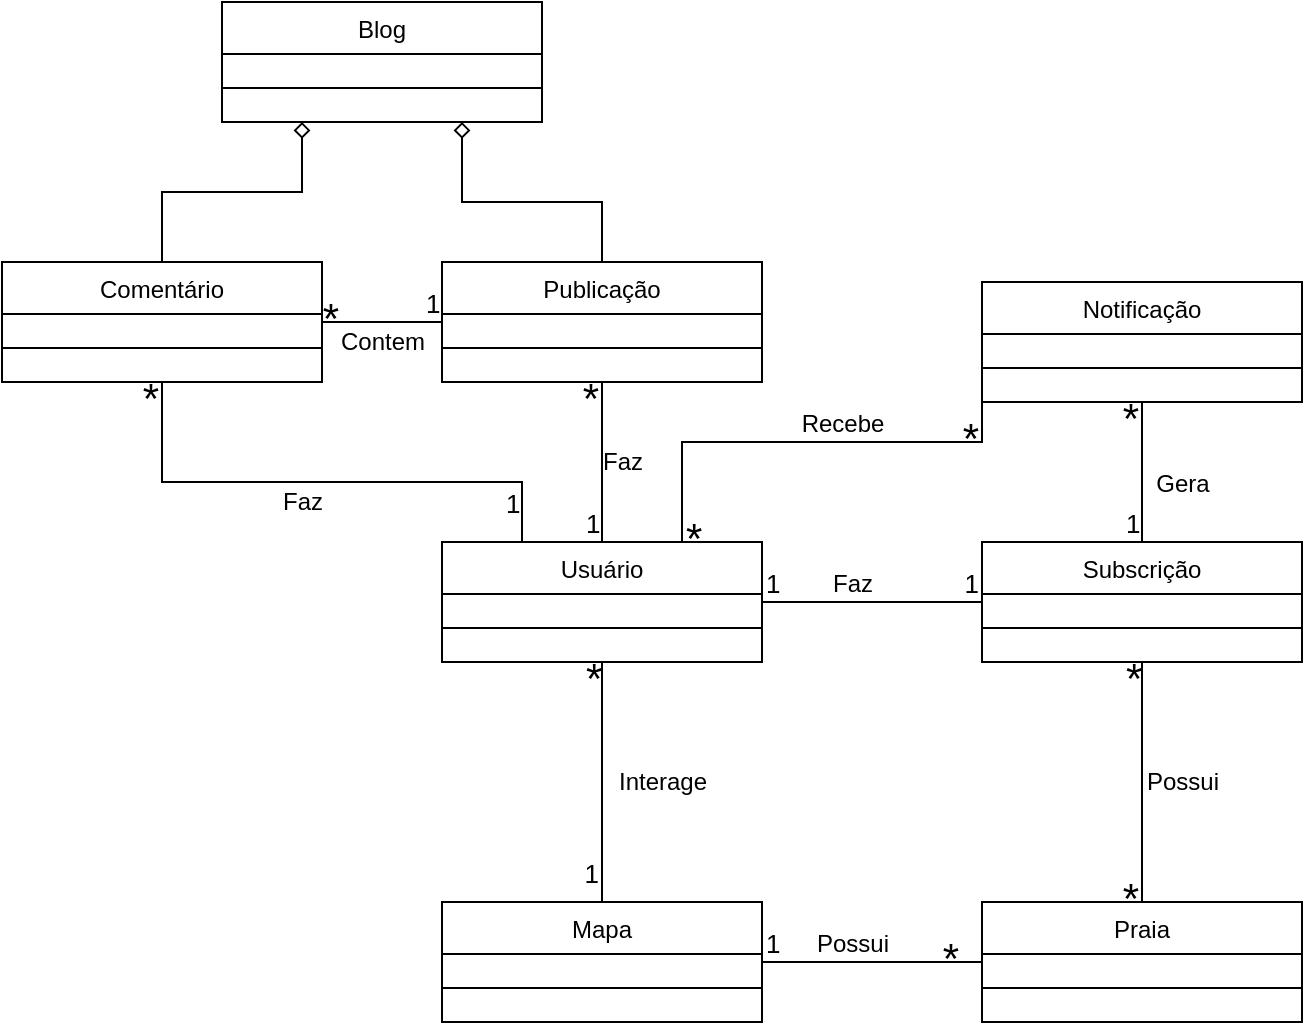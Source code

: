 <mxfile version="24.7.8">
  <diagram id="C5RBs43oDa-KdzZeNtuy" name="Page-1">
    <mxGraphModel dx="1511" dy="737" grid="1" gridSize="10" guides="1" tooltips="1" connect="1" arrows="1" fold="1" page="1" pageScale="1" pageWidth="827" pageHeight="1169" math="0" shadow="0">
      <root>
        <mxCell id="WIyWlLk6GJQsqaUBKTNV-0" />
        <mxCell id="WIyWlLk6GJQsqaUBKTNV-1" parent="WIyWlLk6GJQsqaUBKTNV-0" />
        <mxCell id="zkfFHV4jXpPFQw0GAbJ--0" value="Usuário" style="swimlane;fontStyle=0;align=center;verticalAlign=top;childLayout=stackLayout;horizontal=1;startSize=26;horizontalStack=0;resizeParent=1;resizeLast=0;collapsible=1;marginBottom=0;rounded=0;shadow=0;strokeWidth=1;" parent="WIyWlLk6GJQsqaUBKTNV-1" vertex="1">
          <mxGeometry x="160" y="410" width="160" height="60" as="geometry">
            <mxRectangle x="230" y="140" width="160" height="26" as="alternateBounds" />
          </mxGeometry>
        </mxCell>
        <mxCell id="zkfFHV4jXpPFQw0GAbJ--4" value="" style="line;html=1;strokeWidth=1;align=left;verticalAlign=middle;spacingTop=-1;spacingLeft=3;spacingRight=3;rotatable=0;labelPosition=right;points=[];portConstraint=eastwest;" parent="zkfFHV4jXpPFQw0GAbJ--0" vertex="1">
          <mxGeometry y="26" width="160" height="34" as="geometry" />
        </mxCell>
        <mxCell id="zkfFHV4jXpPFQw0GAbJ--26" value="" style="endArrow=none;shadow=0;strokeWidth=1;rounded=0;curved=0;endFill=0;edgeStyle=elbowEdgeStyle;elbow=vertical;exitX=1;exitY=0.5;exitDx=0;exitDy=0;entryX=0;entryY=0.5;entryDx=0;entryDy=0;" parent="WIyWlLk6GJQsqaUBKTNV-1" source="zkfFHV4jXpPFQw0GAbJ--0" target="yDS9mDHi-8fYseFqPqwo-4" edge="1">
          <mxGeometry x="0.5" y="41" relative="1" as="geometry">
            <mxPoint x="420" y="190" as="sourcePoint" />
            <mxPoint x="490" y="440" as="targetPoint" />
            <mxPoint x="-40" y="32" as="offset" />
            <Array as="points">
              <mxPoint x="390" y="440" />
            </Array>
          </mxGeometry>
        </mxCell>
        <mxCell id="zkfFHV4jXpPFQw0GAbJ--27" value="1" style="resizable=0;align=left;verticalAlign=bottom;labelBackgroundColor=none;fontSize=13;" parent="zkfFHV4jXpPFQw0GAbJ--26" connectable="0" vertex="1">
          <mxGeometry x="-1" relative="1" as="geometry">
            <mxPoint as="offset" />
          </mxGeometry>
        </mxCell>
        <mxCell id="zkfFHV4jXpPFQw0GAbJ--28" value="1" style="resizable=0;align=right;verticalAlign=bottom;labelBackgroundColor=none;fontSize=13;" parent="zkfFHV4jXpPFQw0GAbJ--26" connectable="0" vertex="1">
          <mxGeometry x="1" relative="1" as="geometry">
            <mxPoint as="offset" />
          </mxGeometry>
        </mxCell>
        <mxCell id="zkfFHV4jXpPFQw0GAbJ--29" value="Faz" style="text;html=1;resizable=0;points=[];;align=center;verticalAlign=middle;labelBackgroundColor=none;rounded=0;shadow=0;strokeWidth=1;fontSize=12;" parent="zkfFHV4jXpPFQw0GAbJ--26" vertex="1" connectable="0">
          <mxGeometry x="0.5" y="49" relative="1" as="geometry">
            <mxPoint x="-38" y="40" as="offset" />
          </mxGeometry>
        </mxCell>
        <mxCell id="yDS9mDHi-8fYseFqPqwo-0" value="Blog" style="swimlane;fontStyle=0;align=center;verticalAlign=top;childLayout=stackLayout;horizontal=1;startSize=26;horizontalStack=0;resizeParent=1;resizeLast=0;collapsible=1;marginBottom=0;rounded=0;shadow=0;strokeWidth=1;" parent="WIyWlLk6GJQsqaUBKTNV-1" vertex="1">
          <mxGeometry x="50" y="140" width="160" height="60" as="geometry">
            <mxRectangle x="230" y="140" width="160" height="26" as="alternateBounds" />
          </mxGeometry>
        </mxCell>
        <mxCell id="yDS9mDHi-8fYseFqPqwo-1" value="" style="line;html=1;strokeWidth=1;align=left;verticalAlign=middle;spacingTop=-1;spacingLeft=3;spacingRight=3;rotatable=0;labelPosition=right;points=[];portConstraint=eastwest;" parent="yDS9mDHi-8fYseFqPqwo-0" vertex="1">
          <mxGeometry y="26" width="160" height="34" as="geometry" />
        </mxCell>
        <mxCell id="yDS9mDHi-8fYseFqPqwo-2" value="Praia" style="swimlane;fontStyle=0;align=center;verticalAlign=top;childLayout=stackLayout;horizontal=1;startSize=26;horizontalStack=0;resizeParent=1;resizeLast=0;collapsible=1;marginBottom=0;rounded=0;shadow=0;strokeWidth=1;" parent="WIyWlLk6GJQsqaUBKTNV-1" vertex="1">
          <mxGeometry x="430" y="590" width="160" height="60" as="geometry">
            <mxRectangle x="230" y="140" width="160" height="26" as="alternateBounds" />
          </mxGeometry>
        </mxCell>
        <mxCell id="yDS9mDHi-8fYseFqPqwo-3" value="" style="line;html=1;strokeWidth=1;align=left;verticalAlign=middle;spacingTop=-1;spacingLeft=3;spacingRight=3;rotatable=0;labelPosition=right;points=[];portConstraint=eastwest;" parent="yDS9mDHi-8fYseFqPqwo-2" vertex="1">
          <mxGeometry y="26" width="160" height="34" as="geometry" />
        </mxCell>
        <mxCell id="yDS9mDHi-8fYseFqPqwo-4" value="Subscrição" style="swimlane;fontStyle=0;align=center;verticalAlign=top;childLayout=stackLayout;horizontal=1;startSize=26;horizontalStack=0;resizeParent=1;resizeLast=0;collapsible=1;marginBottom=0;rounded=0;shadow=0;strokeWidth=1;" parent="WIyWlLk6GJQsqaUBKTNV-1" vertex="1">
          <mxGeometry x="430" y="410" width="160" height="60" as="geometry">
            <mxRectangle x="230" y="140" width="160" height="26" as="alternateBounds" />
          </mxGeometry>
        </mxCell>
        <mxCell id="yDS9mDHi-8fYseFqPqwo-5" value="" style="line;html=1;strokeWidth=1;align=left;verticalAlign=middle;spacingTop=-1;spacingLeft=3;spacingRight=3;rotatable=0;labelPosition=right;points=[];portConstraint=eastwest;" parent="yDS9mDHi-8fYseFqPqwo-4" vertex="1">
          <mxGeometry y="26" width="160" height="34" as="geometry" />
        </mxCell>
        <mxCell id="yDS9mDHi-8fYseFqPqwo-6" value="Mapa" style="swimlane;fontStyle=0;align=center;verticalAlign=top;childLayout=stackLayout;horizontal=1;startSize=26;horizontalStack=0;resizeParent=1;resizeLast=0;collapsible=1;marginBottom=0;rounded=0;shadow=0;strokeWidth=1;" parent="WIyWlLk6GJQsqaUBKTNV-1" vertex="1">
          <mxGeometry x="160" y="590" width="160" height="60" as="geometry">
            <mxRectangle x="230" y="140" width="160" height="26" as="alternateBounds" />
          </mxGeometry>
        </mxCell>
        <mxCell id="yDS9mDHi-8fYseFqPqwo-7" value="" style="line;html=1;strokeWidth=1;align=left;verticalAlign=middle;spacingTop=-1;spacingLeft=3;spacingRight=3;rotatable=0;labelPosition=right;points=[];portConstraint=eastwest;" parent="yDS9mDHi-8fYseFqPqwo-6" vertex="1">
          <mxGeometry y="26" width="160" height="34" as="geometry" />
        </mxCell>
        <mxCell id="yDS9mDHi-8fYseFqPqwo-8" value="Notificação" style="swimlane;fontStyle=0;align=center;verticalAlign=top;childLayout=stackLayout;horizontal=1;startSize=26;horizontalStack=0;resizeParent=1;resizeLast=0;collapsible=1;marginBottom=0;rounded=0;shadow=0;strokeWidth=1;" parent="WIyWlLk6GJQsqaUBKTNV-1" vertex="1">
          <mxGeometry x="430" y="280" width="160" height="60" as="geometry">
            <mxRectangle x="230" y="140" width="160" height="26" as="alternateBounds" />
          </mxGeometry>
        </mxCell>
        <mxCell id="yDS9mDHi-8fYseFqPqwo-9" value="" style="line;html=1;strokeWidth=1;align=left;verticalAlign=middle;spacingTop=-1;spacingLeft=3;spacingRight=3;rotatable=0;labelPosition=right;points=[];portConstraint=eastwest;" parent="yDS9mDHi-8fYseFqPqwo-8" vertex="1">
          <mxGeometry y="26" width="160" height="34" as="geometry" />
        </mxCell>
        <mxCell id="yDS9mDHi-8fYseFqPqwo-10" value="" style="endArrow=none;shadow=0;strokeWidth=1;rounded=0;curved=0;endFill=0;edgeStyle=elbowEdgeStyle;elbow=vertical;exitX=0.5;exitY=1;exitDx=0;exitDy=0;entryX=0.5;entryY=0;entryDx=0;entryDy=0;" parent="WIyWlLk6GJQsqaUBKTNV-1" source="zkfFHV4jXpPFQw0GAbJ--0" target="yDS9mDHi-8fYseFqPqwo-6" edge="1">
          <mxGeometry x="0.5" y="41" relative="1" as="geometry">
            <mxPoint x="270" y="540" as="sourcePoint" />
            <mxPoint x="400" y="540" as="targetPoint" />
            <mxPoint x="-40" y="32" as="offset" />
            <Array as="points">
              <mxPoint x="270" y="530" />
            </Array>
          </mxGeometry>
        </mxCell>
        <mxCell id="yDS9mDHi-8fYseFqPqwo-11" value="*" style="resizable=0;align=left;verticalAlign=bottom;labelBackgroundColor=none;fontSize=21;" parent="yDS9mDHi-8fYseFqPqwo-10" connectable="0" vertex="1">
          <mxGeometry x="-1" relative="1" as="geometry">
            <mxPoint x="-10" y="20" as="offset" />
          </mxGeometry>
        </mxCell>
        <mxCell id="yDS9mDHi-8fYseFqPqwo-12" value="1" style="resizable=0;align=right;verticalAlign=bottom;labelBackgroundColor=none;fontSize=13;" parent="yDS9mDHi-8fYseFqPqwo-10" connectable="0" vertex="1">
          <mxGeometry x="1" relative="1" as="geometry">
            <mxPoint y="-5" as="offset" />
          </mxGeometry>
        </mxCell>
        <mxCell id="yDS9mDHi-8fYseFqPqwo-13" value="Interage" style="text;html=1;resizable=0;points=[];;align=center;verticalAlign=middle;labelBackgroundColor=none;rounded=0;shadow=0;strokeWidth=1;fontSize=12;" parent="yDS9mDHi-8fYseFqPqwo-10" vertex="1" connectable="0">
          <mxGeometry x="0.5" y="49" relative="1" as="geometry">
            <mxPoint x="-19" y="-30" as="offset" />
          </mxGeometry>
        </mxCell>
        <mxCell id="yDS9mDHi-8fYseFqPqwo-14" value="" style="endArrow=none;shadow=0;strokeWidth=1;rounded=0;curved=0;endFill=0;edgeStyle=elbowEdgeStyle;elbow=vertical;exitX=0.5;exitY=0;exitDx=0;exitDy=0;entryX=0.5;entryY=1;entryDx=0;entryDy=0;" parent="WIyWlLk6GJQsqaUBKTNV-1" source="zkfFHV4jXpPFQw0GAbJ--0" target="yDS9mDHi-8fYseFqPqwo-19" edge="1">
          <mxGeometry x="0.5" y="41" relative="1" as="geometry">
            <mxPoint x="220" y="360" as="sourcePoint" />
            <mxPoint x="400" y="340" as="targetPoint" />
            <mxPoint x="-40" y="32" as="offset" />
            <Array as="points">
              <mxPoint x="250" y="370" />
            </Array>
          </mxGeometry>
        </mxCell>
        <mxCell id="yDS9mDHi-8fYseFqPqwo-15" value="1" style="resizable=0;align=left;verticalAlign=bottom;labelBackgroundColor=none;fontSize=13;" parent="yDS9mDHi-8fYseFqPqwo-14" connectable="0" vertex="1">
          <mxGeometry x="-1" relative="1" as="geometry">
            <mxPoint x="-10" as="offset" />
          </mxGeometry>
        </mxCell>
        <mxCell id="yDS9mDHi-8fYseFqPqwo-16" value="*" style="resizable=0;align=right;verticalAlign=bottom;labelBackgroundColor=none;fontSize=21;" parent="yDS9mDHi-8fYseFqPqwo-14" connectable="0" vertex="1">
          <mxGeometry x="1" relative="1" as="geometry">
            <mxPoint y="20" as="offset" />
          </mxGeometry>
        </mxCell>
        <mxCell id="yDS9mDHi-8fYseFqPqwo-17" value="Faz" style="text;html=1;resizable=0;points=[];;align=center;verticalAlign=middle;labelBackgroundColor=none;rounded=0;shadow=0;strokeWidth=1;fontSize=12;" parent="yDS9mDHi-8fYseFqPqwo-14" vertex="1" connectable="0">
          <mxGeometry x="0.5" y="49" relative="1" as="geometry">
            <mxPoint x="59" y="20" as="offset" />
          </mxGeometry>
        </mxCell>
        <mxCell id="yDS9mDHi-8fYseFqPqwo-27" style="edgeStyle=orthogonalEdgeStyle;rounded=0;orthogonalLoop=1;jettySize=auto;html=1;endArrow=diamond;endFill=0;entryX=0.75;entryY=1;entryDx=0;entryDy=0;exitX=0.5;exitY=0;exitDx=0;exitDy=0;" parent="WIyWlLk6GJQsqaUBKTNV-1" source="yDS9mDHi-8fYseFqPqwo-19" target="yDS9mDHi-8fYseFqPqwo-0" edge="1">
          <mxGeometry relative="1" as="geometry">
            <mxPoint x="240" y="200" as="targetPoint" />
            <Array as="points">
              <mxPoint x="240" y="240" />
              <mxPoint x="170" y="240" />
            </Array>
          </mxGeometry>
        </mxCell>
        <mxCell id="yDS9mDHi-8fYseFqPqwo-19" value="Publicação" style="swimlane;fontStyle=0;align=center;verticalAlign=top;childLayout=stackLayout;horizontal=1;startSize=26;horizontalStack=0;resizeParent=1;resizeLast=0;collapsible=1;marginBottom=0;rounded=0;shadow=0;strokeWidth=1;" parent="WIyWlLk6GJQsqaUBKTNV-1" vertex="1">
          <mxGeometry x="160" y="270" width="160" height="60" as="geometry">
            <mxRectangle x="230" y="140" width="160" height="26" as="alternateBounds" />
          </mxGeometry>
        </mxCell>
        <mxCell id="yDS9mDHi-8fYseFqPqwo-20" value="" style="line;html=1;strokeWidth=1;align=left;verticalAlign=middle;spacingTop=-1;spacingLeft=3;spacingRight=3;rotatable=0;labelPosition=right;points=[];portConstraint=eastwest;" parent="yDS9mDHi-8fYseFqPqwo-19" vertex="1">
          <mxGeometry y="26" width="160" height="34" as="geometry" />
        </mxCell>
        <mxCell id="yDS9mDHi-8fYseFqPqwo-28" value="" style="endArrow=none;shadow=0;strokeWidth=1;rounded=0;curved=0;endFill=0;edgeStyle=elbowEdgeStyle;elbow=vertical;exitX=1;exitY=0.5;exitDx=0;exitDy=0;entryX=0;entryY=0.5;entryDx=0;entryDy=0;" parent="WIyWlLk6GJQsqaUBKTNV-1" source="yDS9mDHi-8fYseFqPqwo-6" target="yDS9mDHi-8fYseFqPqwo-2" edge="1">
          <mxGeometry x="0.5" y="41" relative="1" as="geometry">
            <mxPoint x="359" y="560" as="sourcePoint" />
            <mxPoint x="469" y="560" as="targetPoint" />
            <mxPoint x="-40" y="32" as="offset" />
            <Array as="points">
              <mxPoint x="370" y="620" />
            </Array>
          </mxGeometry>
        </mxCell>
        <mxCell id="yDS9mDHi-8fYseFqPqwo-29" value="1" style="resizable=0;align=left;verticalAlign=bottom;labelBackgroundColor=none;fontSize=13;" parent="yDS9mDHi-8fYseFqPqwo-28" connectable="0" vertex="1">
          <mxGeometry x="-1" relative="1" as="geometry">
            <mxPoint as="offset" />
          </mxGeometry>
        </mxCell>
        <mxCell id="yDS9mDHi-8fYseFqPqwo-30" value="*" style="resizable=0;align=right;verticalAlign=bottom;labelBackgroundColor=none;fontSize=21;" parent="yDS9mDHi-8fYseFqPqwo-28" connectable="0" vertex="1">
          <mxGeometry x="1" relative="1" as="geometry">
            <mxPoint x="-10" y="10" as="offset" />
          </mxGeometry>
        </mxCell>
        <mxCell id="yDS9mDHi-8fYseFqPqwo-31" value="Possui" style="text;html=1;resizable=0;points=[];;align=center;verticalAlign=middle;labelBackgroundColor=none;rounded=0;shadow=0;strokeWidth=1;fontSize=12;" parent="yDS9mDHi-8fYseFqPqwo-28" vertex="1" connectable="0">
          <mxGeometry x="0.5" y="49" relative="1" as="geometry">
            <mxPoint x="-38" y="40" as="offset" />
          </mxGeometry>
        </mxCell>
        <mxCell id="yDS9mDHi-8fYseFqPqwo-32" value="" style="endArrow=none;shadow=0;strokeWidth=1;rounded=0;curved=0;endFill=0;edgeStyle=elbowEdgeStyle;elbow=vertical;exitX=0.5;exitY=1;exitDx=0;exitDy=0;entryX=0.5;entryY=0;entryDx=0;entryDy=0;" parent="WIyWlLk6GJQsqaUBKTNV-1" source="yDS9mDHi-8fYseFqPqwo-4" target="yDS9mDHi-8fYseFqPqwo-2" edge="1">
          <mxGeometry x="0.5" y="41" relative="1" as="geometry">
            <mxPoint x="455" y="520" as="sourcePoint" />
            <mxPoint x="565" y="520" as="targetPoint" />
            <mxPoint x="-40" y="32" as="offset" />
            <Array as="points">
              <mxPoint x="505" y="520" />
            </Array>
          </mxGeometry>
        </mxCell>
        <mxCell id="yDS9mDHi-8fYseFqPqwo-33" value="*" style="resizable=0;align=left;verticalAlign=bottom;labelBackgroundColor=none;fontSize=21;" parent="yDS9mDHi-8fYseFqPqwo-32" connectable="0" vertex="1">
          <mxGeometry x="-1" relative="1" as="geometry">
            <mxPoint x="-10" y="20" as="offset" />
          </mxGeometry>
        </mxCell>
        <mxCell id="yDS9mDHi-8fYseFqPqwo-34" value="*" style="resizable=0;align=right;verticalAlign=bottom;labelBackgroundColor=none;fontSize=21;" parent="yDS9mDHi-8fYseFqPqwo-32" connectable="0" vertex="1">
          <mxGeometry x="1" relative="1" as="geometry">
            <mxPoint y="10" as="offset" />
          </mxGeometry>
        </mxCell>
        <mxCell id="yDS9mDHi-8fYseFqPqwo-35" value="Possui" style="text;html=1;resizable=0;points=[];;align=center;verticalAlign=middle;labelBackgroundColor=none;rounded=0;shadow=0;strokeWidth=1;fontSize=12;" parent="yDS9mDHi-8fYseFqPqwo-32" vertex="1" connectable="0">
          <mxGeometry x="0.5" y="49" relative="1" as="geometry">
            <mxPoint x="-29" y="-30" as="offset" />
          </mxGeometry>
        </mxCell>
        <mxCell id="yDS9mDHi-8fYseFqPqwo-37" value="" style="endArrow=none;shadow=0;strokeWidth=1;rounded=0;curved=0;endFill=0;edgeStyle=elbowEdgeStyle;elbow=vertical;exitX=0.5;exitY=0;exitDx=0;exitDy=0;entryX=0.5;entryY=1;entryDx=0;entryDy=0;" parent="WIyWlLk6GJQsqaUBKTNV-1" source="yDS9mDHi-8fYseFqPqwo-4" target="yDS9mDHi-8fYseFqPqwo-8" edge="1">
          <mxGeometry x="0.5" y="41" relative="1" as="geometry">
            <mxPoint x="670" y="340" as="sourcePoint" />
            <mxPoint x="670" y="460" as="targetPoint" />
            <mxPoint x="-40" y="32" as="offset" />
            <Array as="points">
              <mxPoint x="530" y="380" />
            </Array>
          </mxGeometry>
        </mxCell>
        <mxCell id="yDS9mDHi-8fYseFqPqwo-38" value="1" style="resizable=0;align=left;verticalAlign=bottom;labelBackgroundColor=none;fontSize=13;" parent="yDS9mDHi-8fYseFqPqwo-37" connectable="0" vertex="1">
          <mxGeometry x="-1" relative="1" as="geometry">
            <mxPoint x="-10" as="offset" />
          </mxGeometry>
        </mxCell>
        <mxCell id="yDS9mDHi-8fYseFqPqwo-39" value="*" style="resizable=0;align=right;verticalAlign=bottom;labelBackgroundColor=none;fontSize=21;" parent="yDS9mDHi-8fYseFqPqwo-37" connectable="0" vertex="1">
          <mxGeometry x="1" relative="1" as="geometry">
            <mxPoint y="20" as="offset" />
          </mxGeometry>
        </mxCell>
        <mxCell id="yDS9mDHi-8fYseFqPqwo-40" value="Gera" style="text;html=1;resizable=0;points=[];;align=center;verticalAlign=middle;labelBackgroundColor=none;rounded=0;shadow=0;strokeWidth=1;fontSize=12;" parent="yDS9mDHi-8fYseFqPqwo-37" vertex="1" connectable="0">
          <mxGeometry x="0.5" y="49" relative="1" as="geometry">
            <mxPoint x="69" y="23" as="offset" />
          </mxGeometry>
        </mxCell>
        <mxCell id="yDS9mDHi-8fYseFqPqwo-41" value="" style="endArrow=none;shadow=0;strokeWidth=1;rounded=0;curved=0;endFill=0;edgeStyle=elbowEdgeStyle;elbow=vertical;exitX=0.75;exitY=0;exitDx=0;exitDy=0;entryX=0;entryY=0.5;entryDx=0;entryDy=0;" parent="WIyWlLk6GJQsqaUBKTNV-1" source="zkfFHV4jXpPFQw0GAbJ--0" target="yDS9mDHi-8fYseFqPqwo-8" edge="1">
          <mxGeometry x="0.5" y="41" relative="1" as="geometry">
            <mxPoint x="304" y="390" as="sourcePoint" />
            <mxPoint x="414" y="390" as="targetPoint" />
            <mxPoint x="-40" y="32" as="offset" />
            <Array as="points">
              <mxPoint x="370" y="360" />
            </Array>
          </mxGeometry>
        </mxCell>
        <mxCell id="yDS9mDHi-8fYseFqPqwo-42" value="*" style="resizable=0;align=left;verticalAlign=bottom;labelBackgroundColor=none;fontSize=21;" parent="yDS9mDHi-8fYseFqPqwo-41" connectable="0" vertex="1">
          <mxGeometry x="-1" relative="1" as="geometry">
            <mxPoint y="10" as="offset" />
          </mxGeometry>
        </mxCell>
        <mxCell id="yDS9mDHi-8fYseFqPqwo-43" value="*" style="resizable=0;align=right;verticalAlign=bottom;labelBackgroundColor=none;fontSize=21;" parent="yDS9mDHi-8fYseFqPqwo-41" connectable="0" vertex="1">
          <mxGeometry x="1" relative="1" as="geometry">
            <mxPoint y="60" as="offset" />
          </mxGeometry>
        </mxCell>
        <mxCell id="yDS9mDHi-8fYseFqPqwo-44" value="Recebe" style="text;html=1;resizable=0;points=[];;align=center;verticalAlign=middle;labelBackgroundColor=none;rounded=0;shadow=0;strokeWidth=1;fontSize=12;" parent="yDS9mDHi-8fYseFqPqwo-41" vertex="1" connectable="0">
          <mxGeometry x="0.5" y="49" relative="1" as="geometry">
            <mxPoint x="-58" y="40" as="offset" />
          </mxGeometry>
        </mxCell>
        <mxCell id="p5Tif4PwKRL0jRm78Kiu-0" value="Comentário" style="swimlane;fontStyle=0;align=center;verticalAlign=top;childLayout=stackLayout;horizontal=1;startSize=26;horizontalStack=0;resizeParent=1;resizeLast=0;collapsible=1;marginBottom=0;rounded=0;shadow=0;strokeWidth=1;" vertex="1" parent="WIyWlLk6GJQsqaUBKTNV-1">
          <mxGeometry x="-60" y="270" width="160" height="60" as="geometry">
            <mxRectangle x="230" y="140" width="160" height="26" as="alternateBounds" />
          </mxGeometry>
        </mxCell>
        <mxCell id="p5Tif4PwKRL0jRm78Kiu-1" value="" style="line;html=1;strokeWidth=1;align=left;verticalAlign=middle;spacingTop=-1;spacingLeft=3;spacingRight=3;rotatable=0;labelPosition=right;points=[];portConstraint=eastwest;" vertex="1" parent="p5Tif4PwKRL0jRm78Kiu-0">
          <mxGeometry y="26" width="160" height="34" as="geometry" />
        </mxCell>
        <mxCell id="p5Tif4PwKRL0jRm78Kiu-2" value="" style="endArrow=none;shadow=0;strokeWidth=1;rounded=0;curved=0;endFill=0;edgeStyle=elbowEdgeStyle;elbow=vertical;exitX=0.25;exitY=0;exitDx=0;exitDy=0;entryX=0.5;entryY=1;entryDx=0;entryDy=0;" edge="1" parent="WIyWlLk6GJQsqaUBKTNV-1" source="zkfFHV4jXpPFQw0GAbJ--0" target="p5Tif4PwKRL0jRm78Kiu-0">
          <mxGeometry x="0.5" y="41" relative="1" as="geometry">
            <mxPoint x="90" y="440" as="sourcePoint" />
            <mxPoint x="90" y="360" as="targetPoint" />
            <mxPoint x="-40" y="32" as="offset" />
            <Array as="points">
              <mxPoint x="120" y="380" />
            </Array>
          </mxGeometry>
        </mxCell>
        <mxCell id="p5Tif4PwKRL0jRm78Kiu-3" value="1" style="resizable=0;align=left;verticalAlign=bottom;labelBackgroundColor=none;fontSize=13;" connectable="0" vertex="1" parent="p5Tif4PwKRL0jRm78Kiu-2">
          <mxGeometry x="-1" relative="1" as="geometry">
            <mxPoint x="-10" y="-10" as="offset" />
          </mxGeometry>
        </mxCell>
        <mxCell id="p5Tif4PwKRL0jRm78Kiu-4" value="*" style="resizable=0;align=right;verticalAlign=bottom;labelBackgroundColor=none;fontSize=21;" connectable="0" vertex="1" parent="p5Tif4PwKRL0jRm78Kiu-2">
          <mxGeometry x="1" relative="1" as="geometry">
            <mxPoint y="20" as="offset" />
          </mxGeometry>
        </mxCell>
        <mxCell id="p5Tif4PwKRL0jRm78Kiu-5" value="Faz" style="text;html=1;resizable=0;points=[];;align=center;verticalAlign=middle;labelBackgroundColor=none;rounded=0;shadow=0;strokeWidth=1;fontSize=12;" vertex="1" connectable="0" parent="p5Tif4PwKRL0jRm78Kiu-2">
          <mxGeometry x="0.5" y="49" relative="1" as="geometry">
            <mxPoint x="55" y="-39" as="offset" />
          </mxGeometry>
        </mxCell>
        <mxCell id="p5Tif4PwKRL0jRm78Kiu-6" value="" style="endArrow=none;shadow=0;strokeWidth=1;rounded=0;curved=0;endFill=0;edgeStyle=elbowEdgeStyle;elbow=vertical;exitX=0;exitY=0.5;exitDx=0;exitDy=0;entryX=1;entryY=0.5;entryDx=0;entryDy=0;" edge="1" parent="WIyWlLk6GJQsqaUBKTNV-1" source="yDS9mDHi-8fYseFqPqwo-19" target="p5Tif4PwKRL0jRm78Kiu-0">
          <mxGeometry x="0.5" y="41" relative="1" as="geometry">
            <mxPoint x="200" y="510" as="sourcePoint" />
            <mxPoint x="20" y="430" as="targetPoint" />
            <mxPoint x="-40" y="32" as="offset" />
            <Array as="points">
              <mxPoint x="130" y="300" />
            </Array>
          </mxGeometry>
        </mxCell>
        <mxCell id="p5Tif4PwKRL0jRm78Kiu-7" value="1" style="resizable=0;align=left;verticalAlign=bottom;labelBackgroundColor=none;fontSize=13;" connectable="0" vertex="1" parent="p5Tif4PwKRL0jRm78Kiu-6">
          <mxGeometry x="-1" relative="1" as="geometry">
            <mxPoint x="-10" as="offset" />
          </mxGeometry>
        </mxCell>
        <mxCell id="p5Tif4PwKRL0jRm78Kiu-8" value="*" style="resizable=0;align=right;verticalAlign=bottom;labelBackgroundColor=none;fontSize=21;" connectable="0" vertex="1" parent="p5Tif4PwKRL0jRm78Kiu-6">
          <mxGeometry x="1" relative="1" as="geometry">
            <mxPoint x="10" y="10" as="offset" />
          </mxGeometry>
        </mxCell>
        <mxCell id="p5Tif4PwKRL0jRm78Kiu-9" value="Contem" style="text;html=1;resizable=0;points=[];;align=center;verticalAlign=middle;labelBackgroundColor=none;rounded=0;shadow=0;strokeWidth=1;fontSize=12;" vertex="1" connectable="0" parent="p5Tif4PwKRL0jRm78Kiu-6">
          <mxGeometry x="0.5" y="49" relative="1" as="geometry">
            <mxPoint x="15" y="-39" as="offset" />
          </mxGeometry>
        </mxCell>
        <mxCell id="p5Tif4PwKRL0jRm78Kiu-10" style="edgeStyle=orthogonalEdgeStyle;rounded=0;orthogonalLoop=1;jettySize=auto;html=1;endArrow=diamond;endFill=0;exitX=0.5;exitY=0;exitDx=0;exitDy=0;entryX=0.25;entryY=1;entryDx=0;entryDy=0;" edge="1" parent="WIyWlLk6GJQsqaUBKTNV-1" source="p5Tif4PwKRL0jRm78Kiu-0" target="yDS9mDHi-8fYseFqPqwo-0">
          <mxGeometry relative="1" as="geometry">
            <mxPoint x="250" y="280" as="sourcePoint" />
            <mxPoint x="200" y="160" as="targetPoint" />
          </mxGeometry>
        </mxCell>
      </root>
    </mxGraphModel>
  </diagram>
</mxfile>
